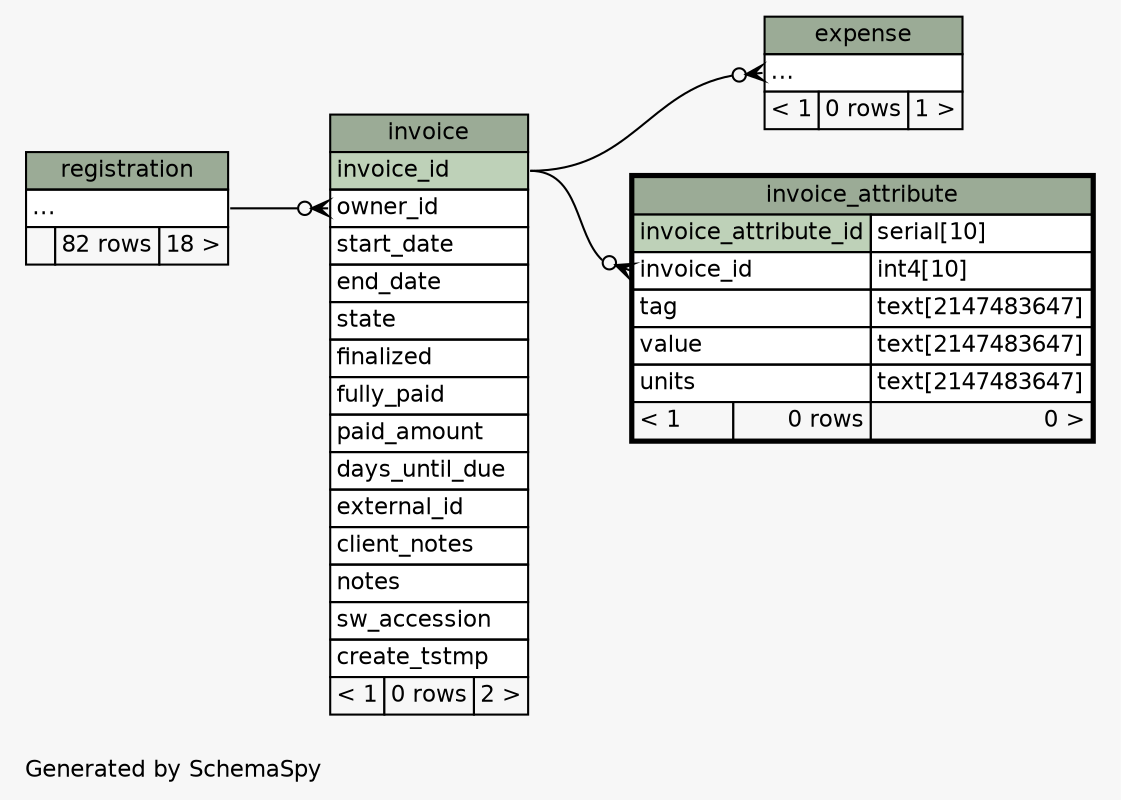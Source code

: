 // dot 2.26.3 on Linux 3.5.0-47-generic
// SchemaSpy rev 590
digraph "twoDegreesRelationshipsDiagram" {
  graph [
    rankdir="RL"
    bgcolor="#f7f7f7"
    label="\nGenerated by SchemaSpy"
    labeljust="l"
    nodesep="0.18"
    ranksep="0.46"
    fontname="Helvetica"
    fontsize="11"
  ];
  node [
    fontname="Helvetica"
    fontsize="11"
    shape="plaintext"
  ];
  edge [
    arrowsize="0.8"
  ];
  "expense":"elipses":w -> "invoice":"invoice_id":e [arrowhead=none dir=back arrowtail=crowodot];
  "invoice":"owner_id":w -> "registration":"elipses":e [arrowhead=none dir=back arrowtail=crowodot];
  "invoice_attribute":"invoice_id":w -> "invoice":"invoice_id":e [arrowhead=none dir=back arrowtail=crowodot];
  "expense" [
    label=<
    <TABLE BORDER="0" CELLBORDER="1" CELLSPACING="0" BGCOLOR="#ffffff">
      <TR><TD COLSPAN="3" BGCOLOR="#9bab96" ALIGN="CENTER">expense</TD></TR>
      <TR><TD PORT="elipses" COLSPAN="3" ALIGN="LEFT">...</TD></TR>
      <TR><TD ALIGN="LEFT" BGCOLOR="#f7f7f7">&lt; 1</TD><TD ALIGN="RIGHT" BGCOLOR="#f7f7f7">0 rows</TD><TD ALIGN="RIGHT" BGCOLOR="#f7f7f7">1 &gt;</TD></TR>
    </TABLE>>
    URL="expense.html"
    tooltip="expense"
  ];
  "invoice" [
    label=<
    <TABLE BORDER="0" CELLBORDER="1" CELLSPACING="0" BGCOLOR="#ffffff">
      <TR><TD COLSPAN="3" BGCOLOR="#9bab96" ALIGN="CENTER">invoice</TD></TR>
      <TR><TD PORT="invoice_id" COLSPAN="3" BGCOLOR="#bed1b8" ALIGN="LEFT">invoice_id</TD></TR>
      <TR><TD PORT="owner_id" COLSPAN="3" ALIGN="LEFT">owner_id</TD></TR>
      <TR><TD PORT="start_date" COLSPAN="3" ALIGN="LEFT">start_date</TD></TR>
      <TR><TD PORT="end_date" COLSPAN="3" ALIGN="LEFT">end_date</TD></TR>
      <TR><TD PORT="state" COLSPAN="3" ALIGN="LEFT">state</TD></TR>
      <TR><TD PORT="finalized" COLSPAN="3" ALIGN="LEFT">finalized</TD></TR>
      <TR><TD PORT="fully_paid" COLSPAN="3" ALIGN="LEFT">fully_paid</TD></TR>
      <TR><TD PORT="paid_amount" COLSPAN="3" ALIGN="LEFT">paid_amount</TD></TR>
      <TR><TD PORT="days_until_due" COLSPAN="3" ALIGN="LEFT">days_until_due</TD></TR>
      <TR><TD PORT="external_id" COLSPAN="3" ALIGN="LEFT">external_id</TD></TR>
      <TR><TD PORT="client_notes" COLSPAN="3" ALIGN="LEFT">client_notes</TD></TR>
      <TR><TD PORT="notes" COLSPAN="3" ALIGN="LEFT">notes</TD></TR>
      <TR><TD PORT="sw_accession" COLSPAN="3" ALIGN="LEFT">sw_accession</TD></TR>
      <TR><TD PORT="create_tstmp" COLSPAN="3" ALIGN="LEFT">create_tstmp</TD></TR>
      <TR><TD ALIGN="LEFT" BGCOLOR="#f7f7f7">&lt; 1</TD><TD ALIGN="RIGHT" BGCOLOR="#f7f7f7">0 rows</TD><TD ALIGN="RIGHT" BGCOLOR="#f7f7f7">2 &gt;</TD></TR>
    </TABLE>>
    URL="invoice.html"
    tooltip="invoice"
  ];
  "invoice_attribute" [
    label=<
    <TABLE BORDER="2" CELLBORDER="1" CELLSPACING="0" BGCOLOR="#ffffff">
      <TR><TD COLSPAN="3" BGCOLOR="#9bab96" ALIGN="CENTER">invoice_attribute</TD></TR>
      <TR><TD PORT="invoice_attribute_id" COLSPAN="2" BGCOLOR="#bed1b8" ALIGN="LEFT">invoice_attribute_id</TD><TD PORT="invoice_attribute_id.type" ALIGN="LEFT">serial[10]</TD></TR>
      <TR><TD PORT="invoice_id" COLSPAN="2" ALIGN="LEFT">invoice_id</TD><TD PORT="invoice_id.type" ALIGN="LEFT">int4[10]</TD></TR>
      <TR><TD PORT="tag" COLSPAN="2" ALIGN="LEFT">tag</TD><TD PORT="tag.type" ALIGN="LEFT">text[2147483647]</TD></TR>
      <TR><TD PORT="value" COLSPAN="2" ALIGN="LEFT">value</TD><TD PORT="value.type" ALIGN="LEFT">text[2147483647]</TD></TR>
      <TR><TD PORT="units" COLSPAN="2" ALIGN="LEFT">units</TD><TD PORT="units.type" ALIGN="LEFT">text[2147483647]</TD></TR>
      <TR><TD ALIGN="LEFT" BGCOLOR="#f7f7f7">&lt; 1</TD><TD ALIGN="RIGHT" BGCOLOR="#f7f7f7">0 rows</TD><TD ALIGN="RIGHT" BGCOLOR="#f7f7f7">0 &gt;</TD></TR>
    </TABLE>>
    URL="invoice_attribute.html"
    tooltip="invoice_attribute"
  ];
  "registration" [
    label=<
    <TABLE BORDER="0" CELLBORDER="1" CELLSPACING="0" BGCOLOR="#ffffff">
      <TR><TD COLSPAN="3" BGCOLOR="#9bab96" ALIGN="CENTER">registration</TD></TR>
      <TR><TD PORT="elipses" COLSPAN="3" ALIGN="LEFT">...</TD></TR>
      <TR><TD ALIGN="LEFT" BGCOLOR="#f7f7f7">  </TD><TD ALIGN="RIGHT" BGCOLOR="#f7f7f7">82 rows</TD><TD ALIGN="RIGHT" BGCOLOR="#f7f7f7">18 &gt;</TD></TR>
    </TABLE>>
    URL="registration.html"
    tooltip="registration"
  ];
}
